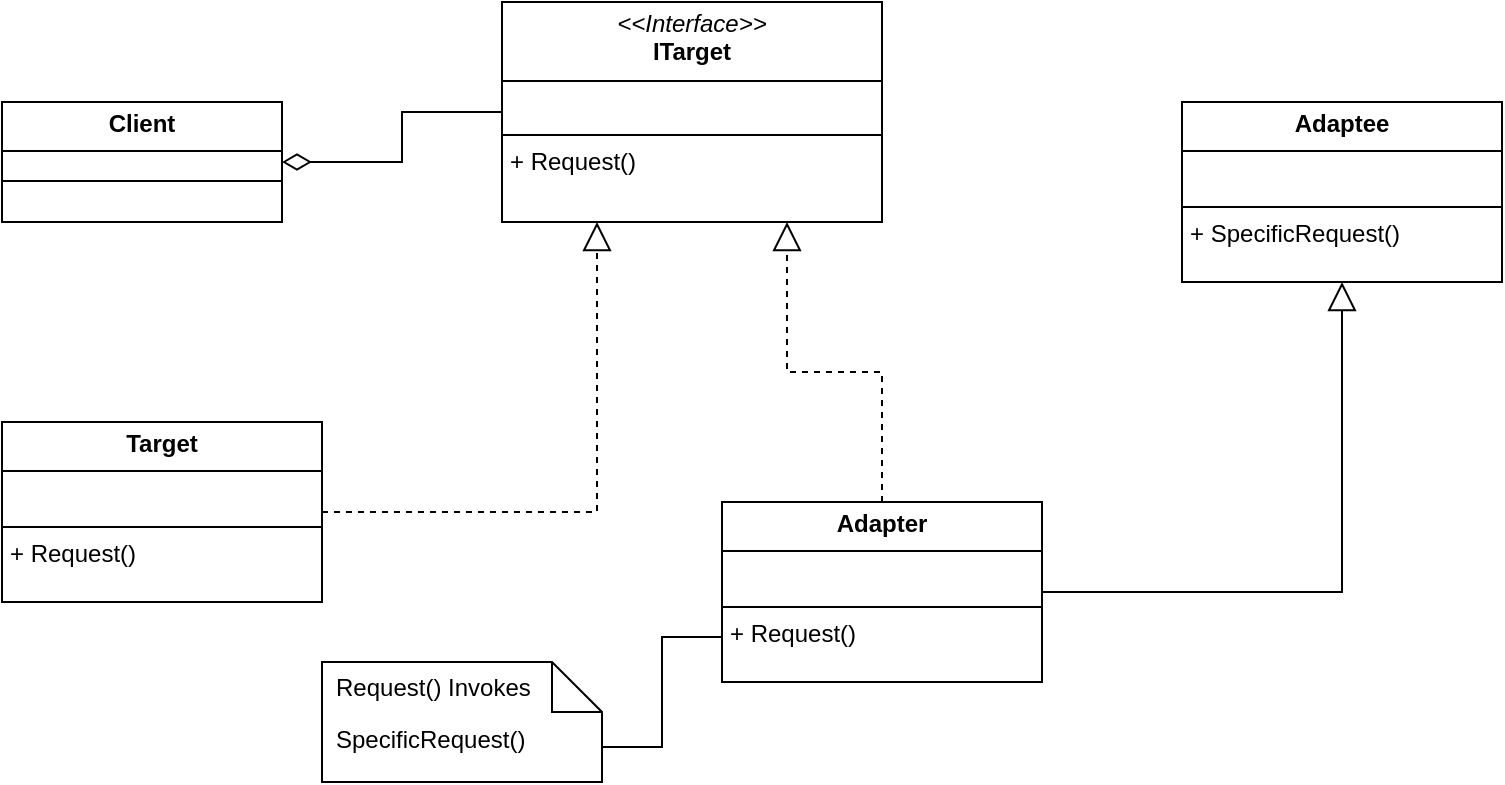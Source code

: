 <mxfile version="24.0.4" type="device">
  <diagram name="Page-1" id="Eeowz8A7ut6srJAEOnIb">
    <mxGraphModel dx="880" dy="524" grid="1" gridSize="10" guides="1" tooltips="1" connect="1" arrows="1" fold="1" page="1" pageScale="1" pageWidth="850" pageHeight="1100" math="0" shadow="0">
      <root>
        <mxCell id="0" />
        <mxCell id="1" parent="0" />
        <mxCell id="3-UtUx3kwWAYFE0IOAiS-1" style="edgeStyle=orthogonalEdgeStyle;rounded=0;orthogonalLoop=1;jettySize=auto;html=1;exitX=1;exitY=0.5;exitDx=0;exitDy=0;endArrow=none;endFill=0;startArrow=diamondThin;startFill=0;startSize=12;" edge="1" parent="1" source="XPN6ONGgY07S_pe-t1xD-5" target="XPN6ONGgY07S_pe-t1xD-6">
          <mxGeometry relative="1" as="geometry" />
        </mxCell>
        <mxCell id="XPN6ONGgY07S_pe-t1xD-5" value="&lt;p style=&quot;margin:0px;margin-top:4px;text-align:center;&quot;&gt;&lt;b&gt;Client&lt;/b&gt;&lt;/p&gt;&lt;hr size=&quot;1&quot; style=&quot;border-style:solid;&quot;&gt;&lt;div style=&quot;height:2px;&quot;&gt;&lt;/div&gt;&lt;hr size=&quot;1&quot; style=&quot;border-style:solid;&quot;&gt;&lt;div style=&quot;height:2px;&quot;&gt;&lt;/div&gt;" style="verticalAlign=top;align=left;overflow=fill;html=1;whiteSpace=wrap;" parent="1" vertex="1">
          <mxGeometry x="40" y="80" width="140" height="60" as="geometry" />
        </mxCell>
        <mxCell id="XPN6ONGgY07S_pe-t1xD-6" value="&lt;p style=&quot;margin:0px;margin-top:4px;text-align:center;&quot;&gt;&lt;i&gt;&amp;lt;&amp;lt;Interface&amp;gt;&amp;gt;&lt;/i&gt;&lt;br&gt;&lt;b&gt;ITarget&lt;/b&gt;&lt;/p&gt;&lt;hr size=&quot;1&quot; style=&quot;border-style:solid;&quot;&gt;&lt;p style=&quot;margin:0px;margin-left:4px;&quot;&gt;&lt;br&gt;&lt;/p&gt;&lt;hr size=&quot;1&quot; style=&quot;border-style:solid;&quot;&gt;&lt;p style=&quot;margin:0px;margin-left:4px;&quot;&gt;+ Request()&lt;br&gt;&lt;/p&gt;" style="verticalAlign=top;align=left;overflow=fill;html=1;whiteSpace=wrap;" parent="1" vertex="1">
          <mxGeometry x="290" y="30" width="190" height="110" as="geometry" />
        </mxCell>
        <mxCell id="3-UtUx3kwWAYFE0IOAiS-3" style="edgeStyle=orthogonalEdgeStyle;rounded=0;orthogonalLoop=1;jettySize=auto;html=1;entryX=0.25;entryY=1;entryDx=0;entryDy=0;endArrow=block;endFill=0;endSize=12;dashed=1;" edge="1" parent="1" source="3-UtUx3kwWAYFE0IOAiS-2" target="XPN6ONGgY07S_pe-t1xD-6">
          <mxGeometry relative="1" as="geometry" />
        </mxCell>
        <mxCell id="3-UtUx3kwWAYFE0IOAiS-2" value="&lt;p style=&quot;margin:0px;margin-top:4px;text-align:center;&quot;&gt;&lt;b&gt;Target&lt;/b&gt;&lt;/p&gt;&lt;hr size=&quot;1&quot; style=&quot;border-style:solid;&quot;&gt;&lt;p style=&quot;margin:0px;margin-left:4px;&quot;&gt;&lt;br&gt;&lt;/p&gt;&lt;hr size=&quot;1&quot; style=&quot;border-style:solid;&quot;&gt;&lt;p style=&quot;margin:0px;margin-left:4px;&quot;&gt;+ Request()&lt;/p&gt;" style="verticalAlign=top;align=left;overflow=fill;html=1;whiteSpace=wrap;" vertex="1" parent="1">
          <mxGeometry x="40" y="240" width="160" height="90" as="geometry" />
        </mxCell>
        <mxCell id="3-UtUx3kwWAYFE0IOAiS-5" style="edgeStyle=orthogonalEdgeStyle;rounded=0;orthogonalLoop=1;jettySize=auto;html=1;entryX=0.75;entryY=1;entryDx=0;entryDy=0;endArrow=block;endFill=0;dashed=1;startSize=6;endSize=12;" edge="1" parent="1" source="3-UtUx3kwWAYFE0IOAiS-4" target="XPN6ONGgY07S_pe-t1xD-6">
          <mxGeometry relative="1" as="geometry" />
        </mxCell>
        <mxCell id="3-UtUx3kwWAYFE0IOAiS-7" style="edgeStyle=orthogonalEdgeStyle;rounded=0;orthogonalLoop=1;jettySize=auto;html=1;endArrow=block;endFill=0;endSize=12;" edge="1" parent="1" source="3-UtUx3kwWAYFE0IOAiS-4" target="3-UtUx3kwWAYFE0IOAiS-6">
          <mxGeometry relative="1" as="geometry" />
        </mxCell>
        <mxCell id="3-UtUx3kwWAYFE0IOAiS-4" value="&lt;p style=&quot;margin:0px;margin-top:4px;text-align:center;&quot;&gt;&lt;b&gt;Adapter&lt;/b&gt;&lt;/p&gt;&lt;hr size=&quot;1&quot; style=&quot;border-style:solid;&quot;&gt;&lt;p style=&quot;margin:0px;margin-left:4px;&quot;&gt;&lt;br&gt;&lt;/p&gt;&lt;hr size=&quot;1&quot; style=&quot;border-style:solid;&quot;&gt;&lt;p style=&quot;margin:0px;margin-left:4px;&quot;&gt;+ Request()&lt;/p&gt;" style="verticalAlign=top;align=left;overflow=fill;html=1;whiteSpace=wrap;" vertex="1" parent="1">
          <mxGeometry x="400" y="280" width="160" height="90" as="geometry" />
        </mxCell>
        <mxCell id="3-UtUx3kwWAYFE0IOAiS-6" value="&lt;p style=&quot;margin:0px;margin-top:4px;text-align:center;&quot;&gt;&lt;b&gt;Adaptee&lt;/b&gt;&lt;/p&gt;&lt;hr size=&quot;1&quot; style=&quot;border-style:solid;&quot;&gt;&lt;p style=&quot;margin:0px;margin-left:4px;&quot;&gt;&lt;br&gt;&lt;/p&gt;&lt;hr size=&quot;1&quot; style=&quot;border-style:solid;&quot;&gt;&lt;p style=&quot;margin:0px;margin-left:4px;&quot;&gt;+ SpecificRequest()&lt;/p&gt;" style="verticalAlign=top;align=left;overflow=fill;html=1;whiteSpace=wrap;" vertex="1" parent="1">
          <mxGeometry x="630" y="80" width="160" height="90" as="geometry" />
        </mxCell>
        <mxCell id="3-UtUx3kwWAYFE0IOAiS-11" style="edgeStyle=orthogonalEdgeStyle;rounded=0;orthogonalLoop=1;jettySize=auto;html=1;exitX=0;exitY=0;exitDx=140;exitDy=42.5;exitPerimeter=0;entryX=0;entryY=0.75;entryDx=0;entryDy=0;endArrow=none;endFill=0;" edge="1" parent="1" source="3-UtUx3kwWAYFE0IOAiS-8" target="3-UtUx3kwWAYFE0IOAiS-4">
          <mxGeometry relative="1" as="geometry" />
        </mxCell>
        <mxCell id="3-UtUx3kwWAYFE0IOAiS-8" value="SpecificRequest()" style="shape=note2;boundedLbl=1;whiteSpace=wrap;html=1;size=25;verticalAlign=top;align=left;spacingLeft=5;" vertex="1" parent="1">
          <mxGeometry x="200" y="360" width="140" height="60" as="geometry" />
        </mxCell>
        <mxCell id="3-UtUx3kwWAYFE0IOAiS-9" value="Request() Invokes" style="resizeWidth=1;part=1;strokeColor=none;fillColor=none;align=left;spacingLeft=5;whiteSpace=wrap;html=1;" vertex="1" parent="3-UtUx3kwWAYFE0IOAiS-8">
          <mxGeometry width="140" height="25" relative="1" as="geometry" />
        </mxCell>
      </root>
    </mxGraphModel>
  </diagram>
</mxfile>
